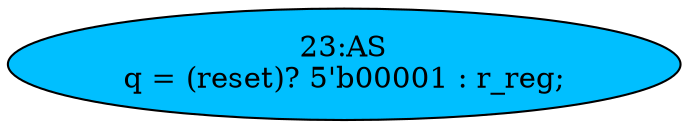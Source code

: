 strict digraph "" {
	node [label="\N"];
	"23:AS"	[ast="<pyverilog.vparser.ast.Assign object at 0x7f45249de650>",
		def_var="['q']",
		fillcolor=deepskyblue,
		label="23:AS
q = (reset)? 5'b00001 : r_reg;",
		statements="[]",
		style=filled,
		typ=Assign,
		use_var="['reset', 'r_reg']"];
}
